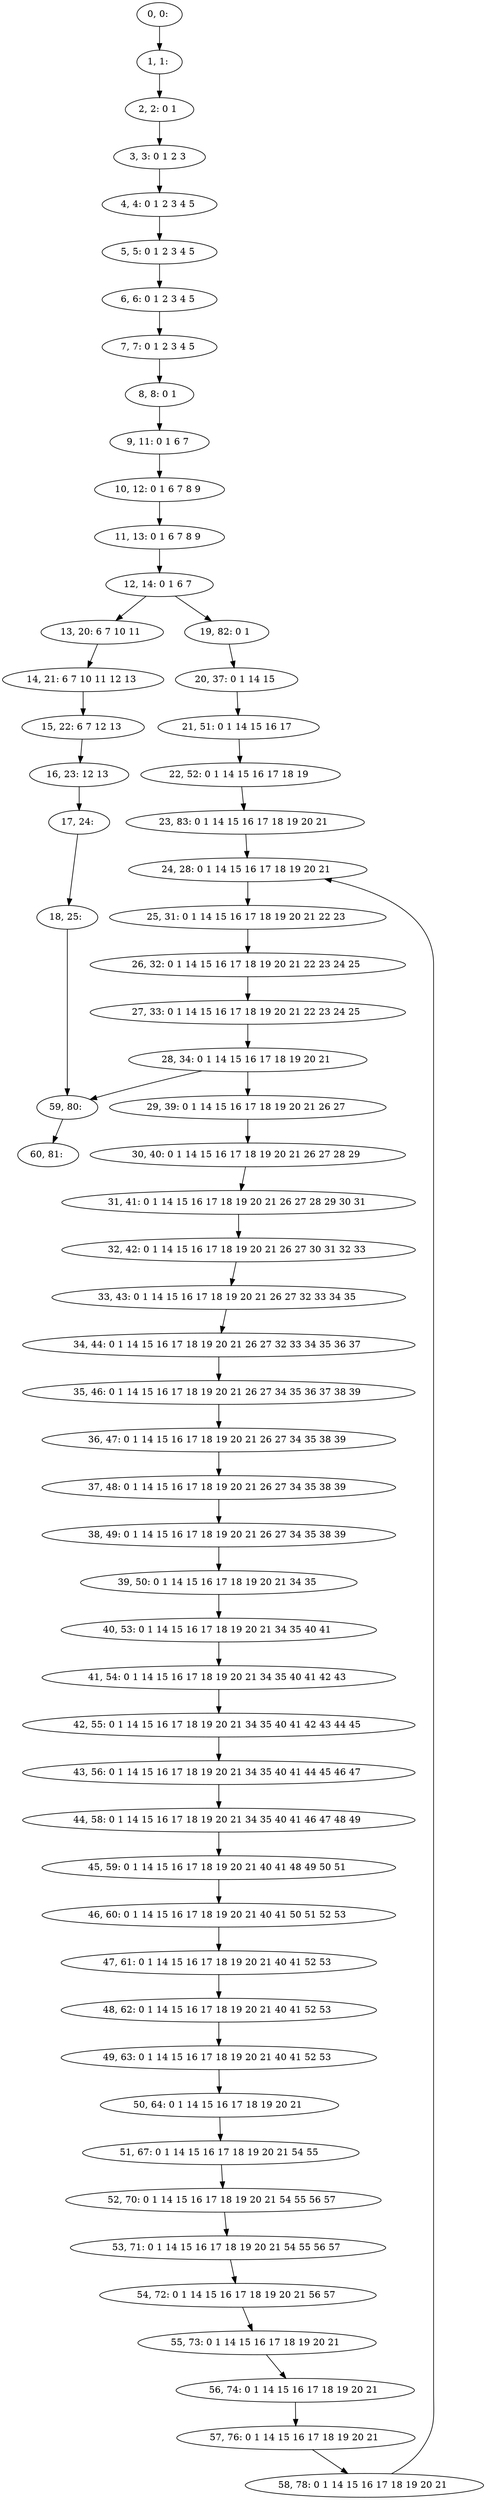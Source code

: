 digraph G {
0[label="0, 0: "];
1[label="1, 1: "];
2[label="2, 2: 0 1 "];
3[label="3, 3: 0 1 2 3 "];
4[label="4, 4: 0 1 2 3 4 5 "];
5[label="5, 5: 0 1 2 3 4 5 "];
6[label="6, 6: 0 1 2 3 4 5 "];
7[label="7, 7: 0 1 2 3 4 5 "];
8[label="8, 8: 0 1 "];
9[label="9, 11: 0 1 6 7 "];
10[label="10, 12: 0 1 6 7 8 9 "];
11[label="11, 13: 0 1 6 7 8 9 "];
12[label="12, 14: 0 1 6 7 "];
13[label="13, 20: 6 7 10 11 "];
14[label="14, 21: 6 7 10 11 12 13 "];
15[label="15, 22: 6 7 12 13 "];
16[label="16, 23: 12 13 "];
17[label="17, 24: "];
18[label="18, 25: "];
19[label="19, 82: 0 1 "];
20[label="20, 37: 0 1 14 15 "];
21[label="21, 51: 0 1 14 15 16 17 "];
22[label="22, 52: 0 1 14 15 16 17 18 19 "];
23[label="23, 83: 0 1 14 15 16 17 18 19 20 21 "];
24[label="24, 28: 0 1 14 15 16 17 18 19 20 21 "];
25[label="25, 31: 0 1 14 15 16 17 18 19 20 21 22 23 "];
26[label="26, 32: 0 1 14 15 16 17 18 19 20 21 22 23 24 25 "];
27[label="27, 33: 0 1 14 15 16 17 18 19 20 21 22 23 24 25 "];
28[label="28, 34: 0 1 14 15 16 17 18 19 20 21 "];
29[label="29, 39: 0 1 14 15 16 17 18 19 20 21 26 27 "];
30[label="30, 40: 0 1 14 15 16 17 18 19 20 21 26 27 28 29 "];
31[label="31, 41: 0 1 14 15 16 17 18 19 20 21 26 27 28 29 30 31 "];
32[label="32, 42: 0 1 14 15 16 17 18 19 20 21 26 27 30 31 32 33 "];
33[label="33, 43: 0 1 14 15 16 17 18 19 20 21 26 27 32 33 34 35 "];
34[label="34, 44: 0 1 14 15 16 17 18 19 20 21 26 27 32 33 34 35 36 37 "];
35[label="35, 46: 0 1 14 15 16 17 18 19 20 21 26 27 34 35 36 37 38 39 "];
36[label="36, 47: 0 1 14 15 16 17 18 19 20 21 26 27 34 35 38 39 "];
37[label="37, 48: 0 1 14 15 16 17 18 19 20 21 26 27 34 35 38 39 "];
38[label="38, 49: 0 1 14 15 16 17 18 19 20 21 26 27 34 35 38 39 "];
39[label="39, 50: 0 1 14 15 16 17 18 19 20 21 34 35 "];
40[label="40, 53: 0 1 14 15 16 17 18 19 20 21 34 35 40 41 "];
41[label="41, 54: 0 1 14 15 16 17 18 19 20 21 34 35 40 41 42 43 "];
42[label="42, 55: 0 1 14 15 16 17 18 19 20 21 34 35 40 41 42 43 44 45 "];
43[label="43, 56: 0 1 14 15 16 17 18 19 20 21 34 35 40 41 44 45 46 47 "];
44[label="44, 58: 0 1 14 15 16 17 18 19 20 21 34 35 40 41 46 47 48 49 "];
45[label="45, 59: 0 1 14 15 16 17 18 19 20 21 40 41 48 49 50 51 "];
46[label="46, 60: 0 1 14 15 16 17 18 19 20 21 40 41 50 51 52 53 "];
47[label="47, 61: 0 1 14 15 16 17 18 19 20 21 40 41 52 53 "];
48[label="48, 62: 0 1 14 15 16 17 18 19 20 21 40 41 52 53 "];
49[label="49, 63: 0 1 14 15 16 17 18 19 20 21 40 41 52 53 "];
50[label="50, 64: 0 1 14 15 16 17 18 19 20 21 "];
51[label="51, 67: 0 1 14 15 16 17 18 19 20 21 54 55 "];
52[label="52, 70: 0 1 14 15 16 17 18 19 20 21 54 55 56 57 "];
53[label="53, 71: 0 1 14 15 16 17 18 19 20 21 54 55 56 57 "];
54[label="54, 72: 0 1 14 15 16 17 18 19 20 21 56 57 "];
55[label="55, 73: 0 1 14 15 16 17 18 19 20 21 "];
56[label="56, 74: 0 1 14 15 16 17 18 19 20 21 "];
57[label="57, 76: 0 1 14 15 16 17 18 19 20 21 "];
58[label="58, 78: 0 1 14 15 16 17 18 19 20 21 "];
59[label="59, 80: "];
60[label="60, 81: "];
0->1 ;
1->2 ;
2->3 ;
3->4 ;
4->5 ;
5->6 ;
6->7 ;
7->8 ;
8->9 ;
9->10 ;
10->11 ;
11->12 ;
12->13 ;
12->19 ;
13->14 ;
14->15 ;
15->16 ;
16->17 ;
17->18 ;
18->59 ;
19->20 ;
20->21 ;
21->22 ;
22->23 ;
23->24 ;
24->25 ;
25->26 ;
26->27 ;
27->28 ;
28->29 ;
28->59 ;
29->30 ;
30->31 ;
31->32 ;
32->33 ;
33->34 ;
34->35 ;
35->36 ;
36->37 ;
37->38 ;
38->39 ;
39->40 ;
40->41 ;
41->42 ;
42->43 ;
43->44 ;
44->45 ;
45->46 ;
46->47 ;
47->48 ;
48->49 ;
49->50 ;
50->51 ;
51->52 ;
52->53 ;
53->54 ;
54->55 ;
55->56 ;
56->57 ;
57->58 ;
58->24 ;
59->60 ;
}
